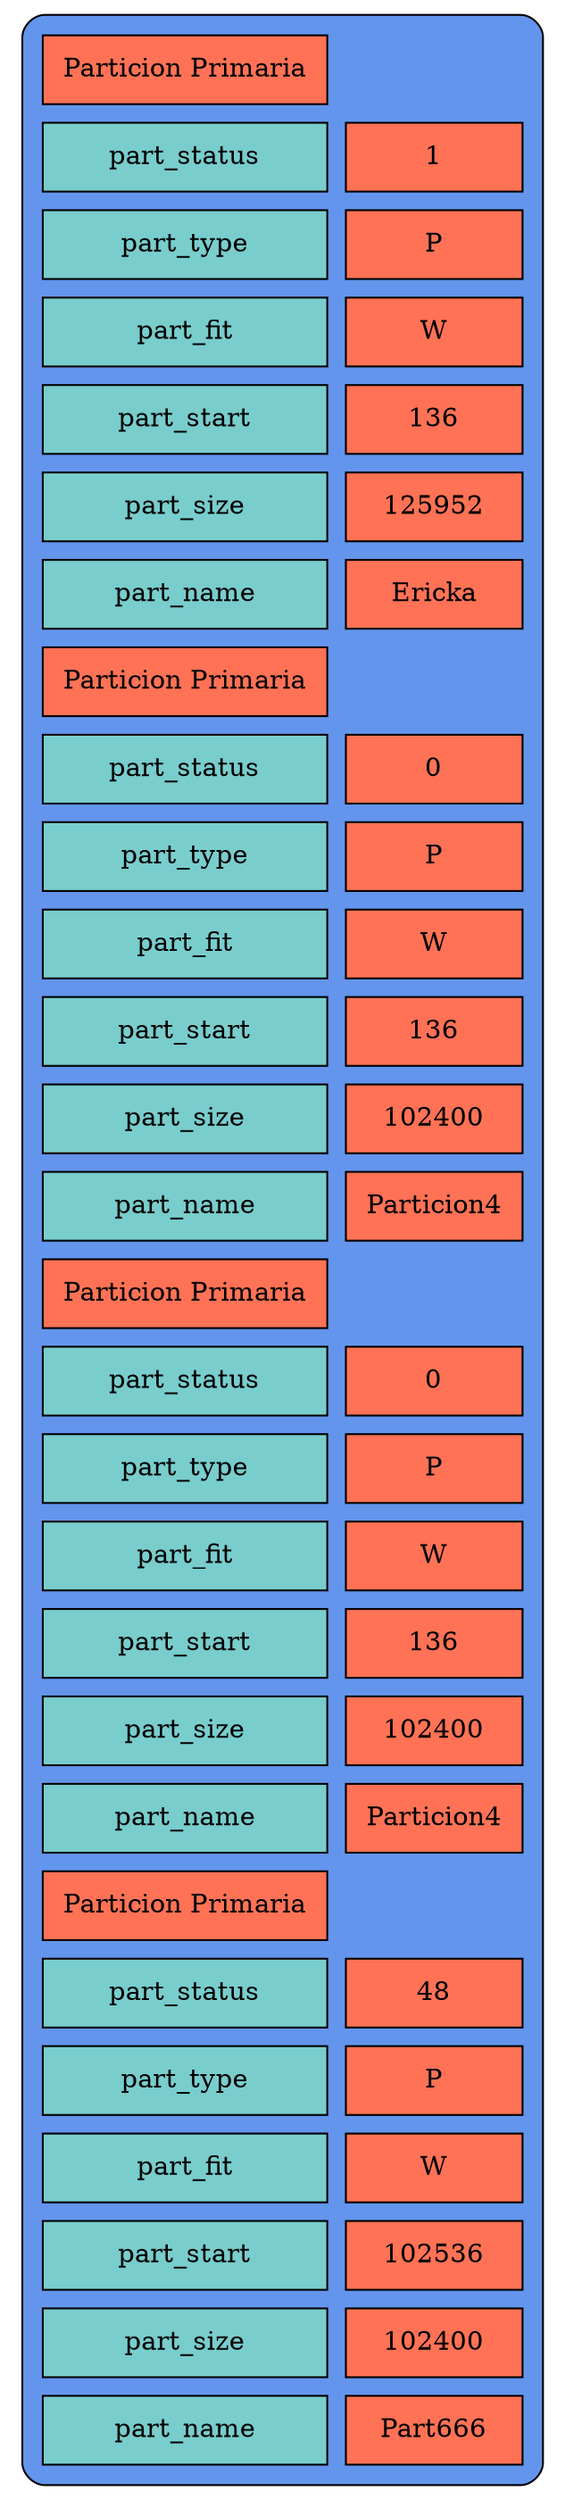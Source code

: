 digraph G {
  a0 [shape=none label=<<TABLE cellspacing="10" cellpadding="10" style="rounded" bgcolor="cornflowerblue">
  <TR>
  <TD bgcolor="coral1">Particion Primaria</TD>
  </TR>
  <TR>
  <TD bgcolor="darkslategray3">part_status</TD>
  <TD bgcolor="coral1">1</TD>
  </TR>
  <TR>
  <TD bgcolor="darkslategray3">part_type</TD>
  <TD bgcolor="coral1">P</TD>
  </TR>
  <TR>
  <TD bgcolor="darkslategray3">part_fit</TD>
  <TD bgcolor="coral1">W</TD>
  </TR>
  <TR>
  <TD bgcolor="darkslategray3">part_start</TD>
  <TD bgcolor="coral1">136</TD>
  </TR>
  <TR>
  <TD bgcolor="darkslategray3">part_size</TD>
  <TD bgcolor="coral1">125952</TD>
  </TR>
  <TR>
  <TD bgcolor="darkslategray3">part_name</TD>
  <TD bgcolor="coral1">Ericka</TD>
  </TR>
  <TR>
  <TD bgcolor="coral1">Particion Primaria</TD>
  </TR>
  <TR>
  <TD bgcolor="darkslategray3">part_status</TD>
  <TD bgcolor="coral1">0</TD>
  </TR>
  <TR>
  <TD bgcolor="darkslategray3">part_type</TD>
  <TD bgcolor="coral1">P</TD>
  </TR>
  <TR>
  <TD bgcolor="darkslategray3">part_fit</TD>
  <TD bgcolor="coral1">W</TD>
  </TR>
  <TR>
  <TD bgcolor="darkslategray3">part_start</TD>
  <TD bgcolor="coral1">136</TD>
  </TR>
  <TR>
  <TD bgcolor="darkslategray3">part_size</TD>
  <TD bgcolor="coral1">102400</TD>
  </TR>
  <TR>
  <TD bgcolor="darkslategray3">part_name</TD>
  <TD bgcolor="coral1">Particion4</TD>
  </TR>
  <TR>
  <TD bgcolor="coral1">Particion Primaria</TD>
  </TR>
  <TR>
  <TD bgcolor="darkslategray3">part_status</TD>
  <TD bgcolor="coral1">0</TD>
  </TR>
  <TR>
  <TD bgcolor="darkslategray3">part_type</TD>
  <TD bgcolor="coral1">P</TD>
  </TR>
  <TR>
  <TD bgcolor="darkslategray3">part_fit</TD>
  <TD bgcolor="coral1">W</TD>
  </TR>
  <TR>
  <TD bgcolor="darkslategray3">part_start</TD>
  <TD bgcolor="coral1">136</TD>
  </TR>
  <TR>
  <TD bgcolor="darkslategray3">part_size</TD>
  <TD bgcolor="coral1">102400</TD>
  </TR>
  <TR>
  <TD bgcolor="darkslategray3">part_name</TD>
  <TD bgcolor="coral1">Particion4</TD>
  </TR>
  <TR>
  <TD bgcolor="coral1">Particion Primaria</TD>
  </TR>
  <TR>
  <TD bgcolor="darkslategray3">part_status</TD>
  <TD bgcolor="coral1">48</TD>
  </TR>
  <TR>
  <TD bgcolor="darkslategray3">part_type</TD>
  <TD bgcolor="coral1">P</TD>
  </TR>
  <TR>
  <TD bgcolor="darkslategray3">part_fit</TD>
  <TD bgcolor="coral1">W</TD>
  </TR>
  <TR>
  <TD bgcolor="darkslategray3">part_start</TD>
  <TD bgcolor="coral1">102536</TD>
  </TR>
  <TR>
  <TD bgcolor="darkslategray3">part_size</TD>
  <TD bgcolor="coral1">102400</TD>
  </TR>
  <TR>
  <TD bgcolor="darkslategray3">part_name</TD>
  <TD bgcolor="coral1">Part666</TD>
  </TR>
</TABLE>>];
}
